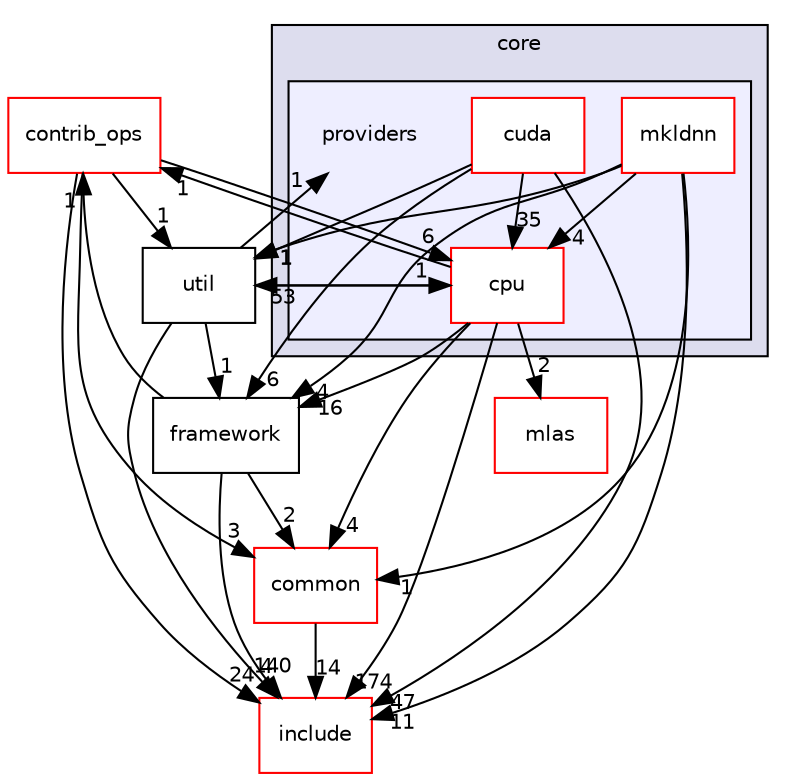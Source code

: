 digraph "onnxruntime/onnxruntime/core/providers" {
  compound=true
  node [ fontsize="10", fontname="Helvetica"];
  edge [ labelfontsize="10", labelfontname="Helvetica"];
  subgraph clusterdir_d53f99a49d07d97f83b643cb8d6238c5 {
    graph [ bgcolor="#ddddee", pencolor="black", label="core" fontname="Helvetica", fontsize="10", URL="dir_d53f99a49d07d97f83b643cb8d6238c5.html"]
  subgraph clusterdir_56f632a99c2e8c2266dce49f04e40288 {
    graph [ bgcolor="#eeeeff", pencolor="black", label="" URL="dir_56f632a99c2e8c2266dce49f04e40288.html"];
    dir_56f632a99c2e8c2266dce49f04e40288 [shape=plaintext label="providers"];
    dir_3683cb2698e6daed4ebbd4c1d451f237 [shape=box label="cpu" color="red" fillcolor="white" style="filled" URL="dir_3683cb2698e6daed4ebbd4c1d451f237.html"];
    dir_893aee19ddfc3e61cc87531e2d88f525 [shape=box label="cuda" color="red" fillcolor="white" style="filled" URL="dir_893aee19ddfc3e61cc87531e2d88f525.html"];
    dir_cd77e0c1e1b09b4d235caafb6b4888c2 [shape=box label="mkldnn" color="red" fillcolor="white" style="filled" URL="dir_cd77e0c1e1b09b4d235caafb6b4888c2.html"];
  }
  }
  dir_c692e7698349af98e58e51689afebfd9 [shape=box label="mlas" fillcolor="white" style="filled" color="red" URL="dir_c692e7698349af98e58e51689afebfd9.html"];
  dir_b0e260475469d22a385dab7be7bad580 [shape=box label="contrib_ops" fillcolor="white" style="filled" color="red" URL="dir_b0e260475469d22a385dab7be7bad580.html"];
  dir_1b4a698a764d4f86e6ae1764e7f37a99 [shape=box label="framework" URL="dir_1b4a698a764d4f86e6ae1764e7f37a99.html"];
  dir_f076573d92a781e267d0abe091aa4112 [shape=box label="common" fillcolor="white" style="filled" color="red" URL="dir_f076573d92a781e267d0abe091aa4112.html"];
  dir_f44f875884e6b767c5658db22ccaab42 [shape=box label="include" fillcolor="white" style="filled" color="red" URL="dir_f44f875884e6b767c5658db22ccaab42.html"];
  dir_5d2c02da9f4b6260dad551789979fe21 [shape=box label="util" URL="dir_5d2c02da9f4b6260dad551789979fe21.html"];
  dir_b0e260475469d22a385dab7be7bad580->dir_f076573d92a781e267d0abe091aa4112 [headlabel="3", labeldistance=1.5 headhref="dir_000024_000029.html"];
  dir_b0e260475469d22a385dab7be7bad580->dir_f44f875884e6b767c5658db22ccaab42 [headlabel="24", labeldistance=1.5 headhref="dir_000024_000008.html"];
  dir_b0e260475469d22a385dab7be7bad580->dir_3683cb2698e6daed4ebbd4c1d451f237 [headlabel="6", labeldistance=1.5 headhref="dir_000024_000033.html"];
  dir_b0e260475469d22a385dab7be7bad580->dir_5d2c02da9f4b6260dad551789979fe21 [headlabel="1", labeldistance=1.5 headhref="dir_000024_000065.html"];
  dir_1b4a698a764d4f86e6ae1764e7f37a99->dir_b0e260475469d22a385dab7be7bad580 [headlabel="1", labeldistance=1.5 headhref="dir_000032_000024.html"];
  dir_1b4a698a764d4f86e6ae1764e7f37a99->dir_f076573d92a781e267d0abe091aa4112 [headlabel="2", labeldistance=1.5 headhref="dir_000032_000029.html"];
  dir_1b4a698a764d4f86e6ae1764e7f37a99->dir_f44f875884e6b767c5658db22ccaab42 [headlabel="140", labeldistance=1.5 headhref="dir_000032_000008.html"];
  dir_f076573d92a781e267d0abe091aa4112->dir_f44f875884e6b767c5658db22ccaab42 [headlabel="14", labeldistance=1.5 headhref="dir_000029_000008.html"];
  dir_893aee19ddfc3e61cc87531e2d88f525->dir_1b4a698a764d4f86e6ae1764e7f37a99 [headlabel="6", labeldistance=1.5 headhref="dir_000046_000032.html"];
  dir_893aee19ddfc3e61cc87531e2d88f525->dir_f44f875884e6b767c5658db22ccaab42 [headlabel="47", labeldistance=1.5 headhref="dir_000046_000008.html"];
  dir_893aee19ddfc3e61cc87531e2d88f525->dir_3683cb2698e6daed4ebbd4c1d451f237 [headlabel="35", labeldistance=1.5 headhref="dir_000046_000033.html"];
  dir_893aee19ddfc3e61cc87531e2d88f525->dir_5d2c02da9f4b6260dad551789979fe21 [headlabel="1", labeldistance=1.5 headhref="dir_000046_000065.html"];
  dir_cd77e0c1e1b09b4d235caafb6b4888c2->dir_1b4a698a764d4f86e6ae1764e7f37a99 [headlabel="4", labeldistance=1.5 headhref="dir_000052_000032.html"];
  dir_cd77e0c1e1b09b4d235caafb6b4888c2->dir_f076573d92a781e267d0abe091aa4112 [headlabel="1", labeldistance=1.5 headhref="dir_000052_000029.html"];
  dir_cd77e0c1e1b09b4d235caafb6b4888c2->dir_f44f875884e6b767c5658db22ccaab42 [headlabel="11", labeldistance=1.5 headhref="dir_000052_000008.html"];
  dir_cd77e0c1e1b09b4d235caafb6b4888c2->dir_3683cb2698e6daed4ebbd4c1d451f237 [headlabel="4", labeldistance=1.5 headhref="dir_000052_000033.html"];
  dir_cd77e0c1e1b09b4d235caafb6b4888c2->dir_5d2c02da9f4b6260dad551789979fe21 [headlabel="1", labeldistance=1.5 headhref="dir_000052_000065.html"];
  dir_3683cb2698e6daed4ebbd4c1d451f237->dir_c692e7698349af98e58e51689afebfd9 [headlabel="2", labeldistance=1.5 headhref="dir_000033_000035.html"];
  dir_3683cb2698e6daed4ebbd4c1d451f237->dir_b0e260475469d22a385dab7be7bad580 [headlabel="1", labeldistance=1.5 headhref="dir_000033_000024.html"];
  dir_3683cb2698e6daed4ebbd4c1d451f237->dir_1b4a698a764d4f86e6ae1764e7f37a99 [headlabel="16", labeldistance=1.5 headhref="dir_000033_000032.html"];
  dir_3683cb2698e6daed4ebbd4c1d451f237->dir_f076573d92a781e267d0abe091aa4112 [headlabel="4", labeldistance=1.5 headhref="dir_000033_000029.html"];
  dir_3683cb2698e6daed4ebbd4c1d451f237->dir_f44f875884e6b767c5658db22ccaab42 [headlabel="174", labeldistance=1.5 headhref="dir_000033_000008.html"];
  dir_3683cb2698e6daed4ebbd4c1d451f237->dir_5d2c02da9f4b6260dad551789979fe21 [headlabel="53", labeldistance=1.5 headhref="dir_000033_000065.html"];
  dir_5d2c02da9f4b6260dad551789979fe21->dir_56f632a99c2e8c2266dce49f04e40288 [headlabel="1", labeldistance=1.5 headhref="dir_000065_000014.html"];
  dir_5d2c02da9f4b6260dad551789979fe21->dir_1b4a698a764d4f86e6ae1764e7f37a99 [headlabel="1", labeldistance=1.5 headhref="dir_000065_000032.html"];
  dir_5d2c02da9f4b6260dad551789979fe21->dir_f44f875884e6b767c5658db22ccaab42 [headlabel="4", labeldistance=1.5 headhref="dir_000065_000008.html"];
  dir_5d2c02da9f4b6260dad551789979fe21->dir_3683cb2698e6daed4ebbd4c1d451f237 [headlabel="1", labeldistance=1.5 headhref="dir_000065_000033.html"];
}
